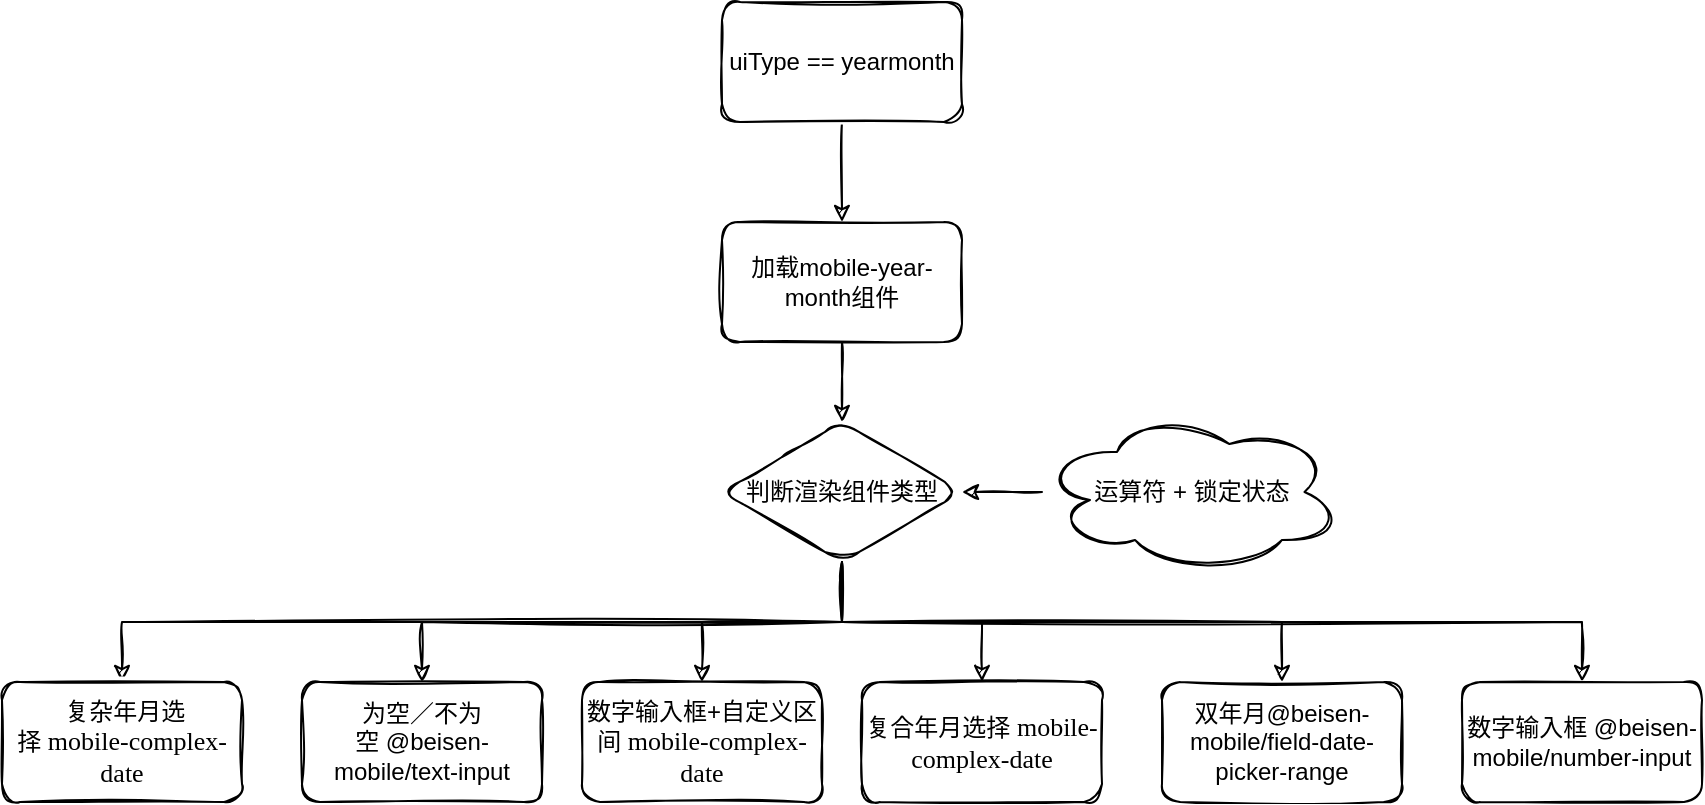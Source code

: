 <mxfile version="16.1.0" type="github">
  <diagram id="C5RBs43oDa-KdzZeNtuy" name="Page-1">
    <mxGraphModel dx="2253" dy="1995" grid="1" gridSize="10" guides="1" tooltips="1" connect="1" arrows="1" fold="1" page="1" pageScale="1" pageWidth="827" pageHeight="1169" math="0" shadow="0">
      <root>
        <mxCell id="WIyWlLk6GJQsqaUBKTNV-0" />
        <mxCell id="WIyWlLk6GJQsqaUBKTNV-1" parent="WIyWlLk6GJQsqaUBKTNV-0" />
        <mxCell id="be0niQOfNykOMNaDCtI0-2" value="" style="edgeStyle=orthogonalEdgeStyle;rounded=1;orthogonalLoop=1;jettySize=auto;html=1;sketch=1;" parent="WIyWlLk6GJQsqaUBKTNV-1" source="be0niQOfNykOMNaDCtI0-0" target="be0niQOfNykOMNaDCtI0-1" edge="1">
          <mxGeometry relative="1" as="geometry" />
        </mxCell>
        <mxCell id="be0niQOfNykOMNaDCtI0-0" value="加载mobile-year-month组件" style="rounded=1;whiteSpace=wrap;html=1;sketch=1;" parent="WIyWlLk6GJQsqaUBKTNV-1" vertex="1">
          <mxGeometry x="320" y="90" width="120" height="60" as="geometry" />
        </mxCell>
        <mxCell id="RQhBh5RVngrPMJNN-Q2V-3" style="edgeStyle=orthogonalEdgeStyle;rounded=0;orthogonalLoop=1;jettySize=auto;html=1;exitX=0.5;exitY=1;exitDx=0;exitDy=0;entryX=0.5;entryY=0;entryDx=0;entryDy=0;sketch=1;" edge="1" parent="WIyWlLk6GJQsqaUBKTNV-1" source="be0niQOfNykOMNaDCtI0-1" target="be0niQOfNykOMNaDCtI0-4">
          <mxGeometry relative="1" as="geometry" />
        </mxCell>
        <mxCell id="RQhBh5RVngrPMJNN-Q2V-4" style="edgeStyle=orthogonalEdgeStyle;rounded=0;orthogonalLoop=1;jettySize=auto;html=1;exitX=0.5;exitY=1;exitDx=0;exitDy=0;sketch=1;" edge="1" parent="WIyWlLk6GJQsqaUBKTNV-1" source="be0niQOfNykOMNaDCtI0-1" target="be0niQOfNykOMNaDCtI0-3">
          <mxGeometry relative="1" as="geometry" />
        </mxCell>
        <mxCell id="RQhBh5RVngrPMJNN-Q2V-5" style="edgeStyle=orthogonalEdgeStyle;rounded=0;orthogonalLoop=1;jettySize=auto;html=1;exitX=0.5;exitY=1;exitDx=0;exitDy=0;entryX=0.5;entryY=0;entryDx=0;entryDy=0;sketch=1;" edge="1" parent="WIyWlLk6GJQsqaUBKTNV-1" source="be0niQOfNykOMNaDCtI0-1" target="be0niQOfNykOMNaDCtI0-5">
          <mxGeometry relative="1" as="geometry" />
        </mxCell>
        <mxCell id="RQhBh5RVngrPMJNN-Q2V-7" style="edgeStyle=orthogonalEdgeStyle;rounded=0;orthogonalLoop=1;jettySize=auto;html=1;exitX=0.5;exitY=1;exitDx=0;exitDy=0;sketch=1;" edge="1" parent="WIyWlLk6GJQsqaUBKTNV-1" source="be0niQOfNykOMNaDCtI0-1" target="RQhBh5RVngrPMJNN-Q2V-0">
          <mxGeometry relative="1" as="geometry" />
        </mxCell>
        <mxCell id="RQhBh5RVngrPMJNN-Q2V-8" style="edgeStyle=orthogonalEdgeStyle;rounded=0;orthogonalLoop=1;jettySize=auto;html=1;exitX=0.5;exitY=1;exitDx=0;exitDy=0;sketch=1;" edge="1" parent="WIyWlLk6GJQsqaUBKTNV-1" source="be0niQOfNykOMNaDCtI0-1" target="RQhBh5RVngrPMJNN-Q2V-1">
          <mxGeometry relative="1" as="geometry" />
        </mxCell>
        <mxCell id="RQhBh5RVngrPMJNN-Q2V-9" style="edgeStyle=orthogonalEdgeStyle;rounded=0;orthogonalLoop=1;jettySize=auto;html=1;exitX=0.5;exitY=1;exitDx=0;exitDy=0;sketch=1;" edge="1" parent="WIyWlLk6GJQsqaUBKTNV-1" source="be0niQOfNykOMNaDCtI0-1" target="RQhBh5RVngrPMJNN-Q2V-2">
          <mxGeometry relative="1" as="geometry" />
        </mxCell>
        <mxCell id="be0niQOfNykOMNaDCtI0-1" value="判断渲染组件类型" style="rhombus;whiteSpace=wrap;html=1;rounded=1;sketch=1;" parent="WIyWlLk6GJQsqaUBKTNV-1" vertex="1">
          <mxGeometry x="320" y="190" width="120" height="70" as="geometry" />
        </mxCell>
        <mxCell id="be0niQOfNykOMNaDCtI0-3" value="为空／不为空&amp;nbsp;@beisen-mobile/text-input" style="rounded=1;whiteSpace=wrap;html=1;sketch=1;" parent="WIyWlLk6GJQsqaUBKTNV-1" vertex="1">
          <mxGeometry x="110" y="320" width="120" height="60" as="geometry" />
        </mxCell>
        <mxCell id="be0niQOfNykOMNaDCtI0-4" value="&amp;nbsp;复杂年月选择&amp;nbsp;&lt;span style=&quot;font-family: &amp;#34;.sf ns text&amp;#34; ; font-size: 13px&quot;&gt;mobile-complex-date&lt;/span&gt;" style="rounded=1;whiteSpace=wrap;html=1;sketch=1;" parent="WIyWlLk6GJQsqaUBKTNV-1" vertex="1">
          <mxGeometry x="-40" y="320" width="120" height="60" as="geometry" />
        </mxCell>
        <mxCell id="be0niQOfNykOMNaDCtI0-5" value="数字输入框+自定义区间&amp;nbsp;&lt;span style=&quot;font-family: &amp;#34;.sf ns text&amp;#34; ; font-size: 13px&quot;&gt;mobile-complex-date&lt;/span&gt;" style="rounded=1;whiteSpace=wrap;html=1;sketch=1;" parent="WIyWlLk6GJQsqaUBKTNV-1" vertex="1">
          <mxGeometry x="250" y="320" width="120" height="60" as="geometry" />
        </mxCell>
        <mxCell id="be0niQOfNykOMNaDCtI0-10" value="" style="edgeStyle=orthogonalEdgeStyle;rounded=1;orthogonalLoop=1;jettySize=auto;html=1;sketch=1;" parent="WIyWlLk6GJQsqaUBKTNV-1" source="be0niQOfNykOMNaDCtI0-9" target="be0niQOfNykOMNaDCtI0-1" edge="1">
          <mxGeometry relative="1" as="geometry" />
        </mxCell>
        <mxCell id="be0niQOfNykOMNaDCtI0-9" value="运算符 + 锁定状态" style="ellipse;shape=cloud;whiteSpace=wrap;html=1;rounded=0;sketch=1;" parent="WIyWlLk6GJQsqaUBKTNV-1" vertex="1">
          <mxGeometry x="480" y="185" width="150" height="80" as="geometry" />
        </mxCell>
        <mxCell id="be0niQOfNykOMNaDCtI0-13" value="" style="edgeStyle=orthogonalEdgeStyle;rounded=1;orthogonalLoop=1;jettySize=auto;html=1;sketch=1;" parent="WIyWlLk6GJQsqaUBKTNV-1" source="be0niQOfNykOMNaDCtI0-11" target="be0niQOfNykOMNaDCtI0-0" edge="1">
          <mxGeometry relative="1" as="geometry" />
        </mxCell>
        <mxCell id="be0niQOfNykOMNaDCtI0-11" value="uiType == yearmonth" style="whiteSpace=wrap;html=1;rounded=1;sketch=1;" parent="WIyWlLk6GJQsqaUBKTNV-1" vertex="1">
          <mxGeometry x="320" y="-20" width="120" height="60" as="geometry" />
        </mxCell>
        <mxCell id="RQhBh5RVngrPMJNN-Q2V-0" value="复合年月选择&amp;nbsp;&lt;span style=&quot;font-family: &amp;#34;.sf ns text&amp;#34; ; font-size: 13px&quot;&gt;mobile-complex-date&lt;/span&gt;" style="rounded=1;whiteSpace=wrap;html=1;sketch=1;" vertex="1" parent="WIyWlLk6GJQsqaUBKTNV-1">
          <mxGeometry x="390" y="320" width="120" height="60" as="geometry" />
        </mxCell>
        <mxCell id="RQhBh5RVngrPMJNN-Q2V-1" value="双年月@beisen-mobile/field-date-picker-range" style="rounded=1;whiteSpace=wrap;html=1;sketch=1;" vertex="1" parent="WIyWlLk6GJQsqaUBKTNV-1">
          <mxGeometry x="540" y="320" width="120" height="60" as="geometry" />
        </mxCell>
        <mxCell id="RQhBh5RVngrPMJNN-Q2V-2" value="数字输入框 @beisen-mobile/number-input" style="rounded=1;whiteSpace=wrap;html=1;sketch=1;" vertex="1" parent="WIyWlLk6GJQsqaUBKTNV-1">
          <mxGeometry x="690" y="320" width="120" height="60" as="geometry" />
        </mxCell>
      </root>
    </mxGraphModel>
  </diagram>
</mxfile>
